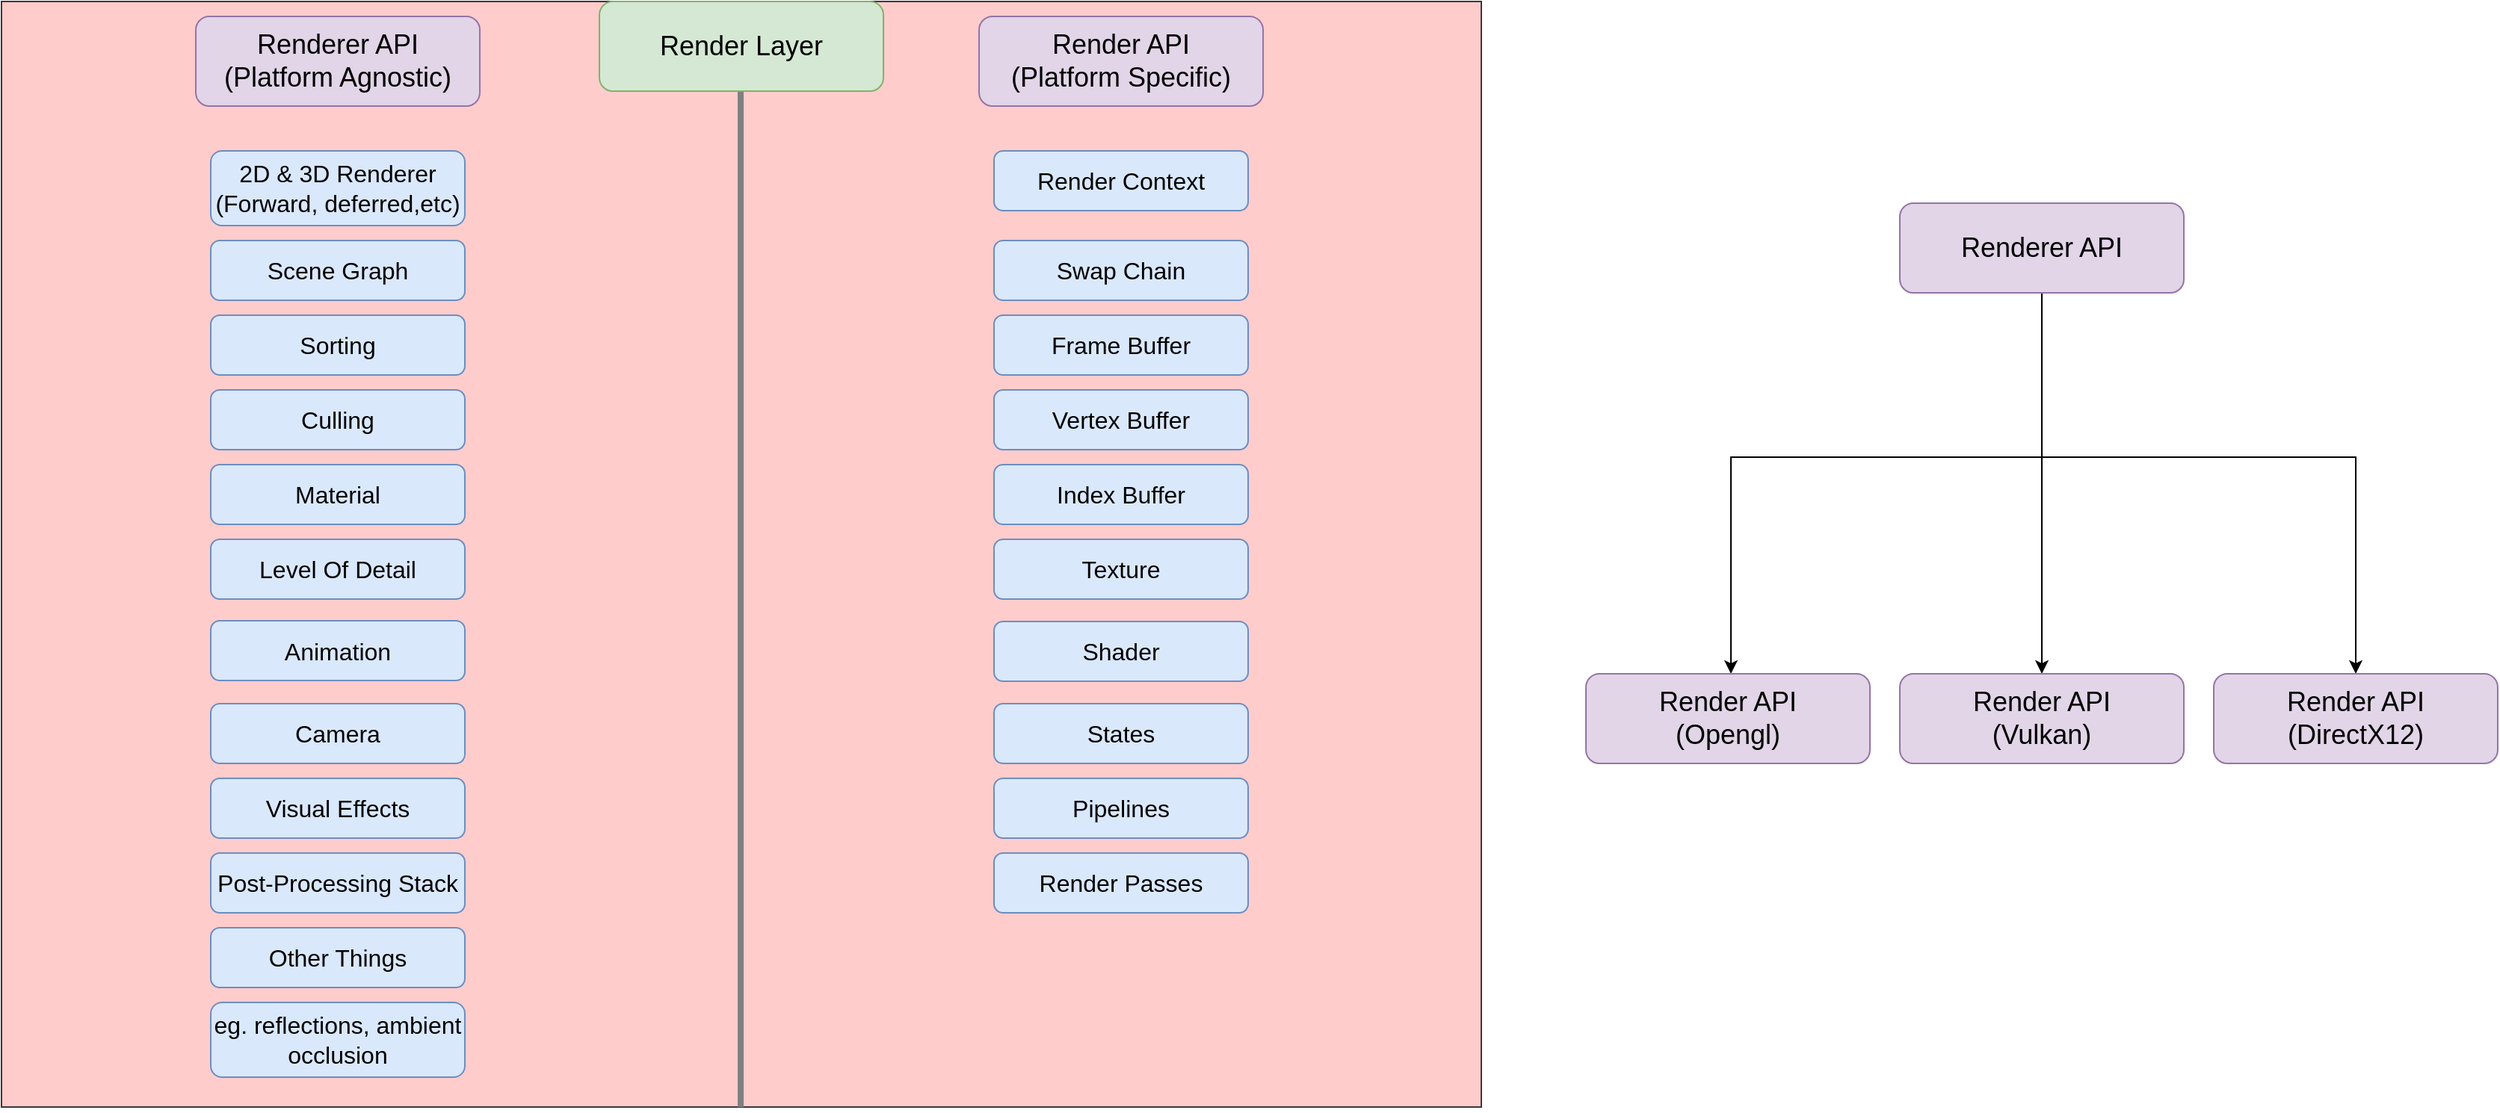 <mxfile version="24.4.0" type="device">
  <diagram name="第 1 页" id="o0zxb_RwjyUn4-6ES_J2">
    <mxGraphModel dx="2901" dy="1197" grid="1" gridSize="10" guides="1" tooltips="1" connect="1" arrows="1" fold="1" page="1" pageScale="1" pageWidth="827" pageHeight="1169" math="0" shadow="0">
      <root>
        <mxCell id="0" />
        <mxCell id="1" parent="0" />
        <mxCell id="uos3XNFHHSLJNd0kxzia-2" value="" style="rounded=0;whiteSpace=wrap;html=1;fillColor=#ffcccc;strokeColor=#36393d;" vertex="1" parent="1">
          <mxGeometry x="-420" y="130" width="990" height="740" as="geometry" />
        </mxCell>
        <mxCell id="uos3XNFHHSLJNd0kxzia-4" value="" style="endArrow=none;html=1;rounded=0;strokeWidth=4;strokeColor=#808080;" edge="1" parent="1">
          <mxGeometry width="50" height="50" relative="1" as="geometry">
            <mxPoint x="74.5" y="870" as="sourcePoint" />
            <mxPoint x="74.5" y="150" as="targetPoint" />
          </mxGeometry>
        </mxCell>
        <mxCell id="uos3XNFHHSLJNd0kxzia-3" value="Render Layer" style="rounded=1;whiteSpace=wrap;html=1;fillColor=#d5e8d4;strokeColor=#82b366;fontSize=18;" vertex="1" parent="1">
          <mxGeometry x="-20" y="130" width="190" height="60" as="geometry" />
        </mxCell>
        <mxCell id="uos3XNFHHSLJNd0kxzia-5" value="2D &amp;amp; 3D Renderer&lt;div&gt;(Forward, deferred,etc)&lt;/div&gt;" style="rounded=1;whiteSpace=wrap;html=1;fillColor=#dae8fc;strokeColor=#6c8ebf;fontSize=16;" vertex="1" parent="1">
          <mxGeometry x="-280" y="230" width="170" height="50" as="geometry" />
        </mxCell>
        <mxCell id="uos3XNFHHSLJNd0kxzia-6" value="Scene Graph" style="rounded=1;whiteSpace=wrap;html=1;fillColor=#dae8fc;strokeColor=#6c8ebf;fontSize=16;" vertex="1" parent="1">
          <mxGeometry x="-280" y="290" width="170" height="40" as="geometry" />
        </mxCell>
        <mxCell id="uos3XNFHHSLJNd0kxzia-7" value="Sorting" style="rounded=1;whiteSpace=wrap;html=1;fillColor=#dae8fc;strokeColor=#6c8ebf;fontSize=16;" vertex="1" parent="1">
          <mxGeometry x="-280" y="340" width="170" height="40" as="geometry" />
        </mxCell>
        <mxCell id="uos3XNFHHSLJNd0kxzia-8" value="Culling" style="rounded=1;whiteSpace=wrap;html=1;fillColor=#dae8fc;strokeColor=#6c8ebf;fontSize=16;" vertex="1" parent="1">
          <mxGeometry x="-280" y="390" width="170" height="40" as="geometry" />
        </mxCell>
        <mxCell id="uos3XNFHHSLJNd0kxzia-9" value="Material" style="rounded=1;whiteSpace=wrap;html=1;fillColor=#dae8fc;strokeColor=#6c8ebf;fontSize=16;" vertex="1" parent="1">
          <mxGeometry x="-280" y="440" width="170" height="40" as="geometry" />
        </mxCell>
        <mxCell id="uos3XNFHHSLJNd0kxzia-10" value="Level Of Detail" style="rounded=1;whiteSpace=wrap;html=1;fillColor=#dae8fc;strokeColor=#6c8ebf;fontSize=16;" vertex="1" parent="1">
          <mxGeometry x="-280" y="490" width="170" height="40" as="geometry" />
        </mxCell>
        <mxCell id="uos3XNFHHSLJNd0kxzia-11" value="Animation" style="rounded=1;whiteSpace=wrap;html=1;fillColor=#dae8fc;strokeColor=#6c8ebf;fontSize=16;" vertex="1" parent="1">
          <mxGeometry x="-280" y="544.5" width="170" height="40" as="geometry" />
        </mxCell>
        <mxCell id="uos3XNFHHSLJNd0kxzia-12" value="Camera" style="rounded=1;whiteSpace=wrap;html=1;fillColor=#dae8fc;strokeColor=#6c8ebf;fontSize=16;" vertex="1" parent="1">
          <mxGeometry x="-280" y="600" width="170" height="40" as="geometry" />
        </mxCell>
        <mxCell id="uos3XNFHHSLJNd0kxzia-13" value="Visual Effects" style="rounded=1;whiteSpace=wrap;html=1;fillColor=#dae8fc;strokeColor=#6c8ebf;fontSize=16;" vertex="1" parent="1">
          <mxGeometry x="-280" y="650" width="170" height="40" as="geometry" />
        </mxCell>
        <mxCell id="uos3XNFHHSLJNd0kxzia-14" value="Post-Processing Stack" style="rounded=1;whiteSpace=wrap;html=1;fillColor=#dae8fc;strokeColor=#6c8ebf;fontSize=16;" vertex="1" parent="1">
          <mxGeometry x="-280" y="700" width="170" height="40" as="geometry" />
        </mxCell>
        <mxCell id="uos3XNFHHSLJNd0kxzia-15" value="Other Things" style="rounded=1;whiteSpace=wrap;html=1;fillColor=#dae8fc;strokeColor=#6c8ebf;fontSize=16;" vertex="1" parent="1">
          <mxGeometry x="-280" y="750" width="170" height="40" as="geometry" />
        </mxCell>
        <mxCell id="uos3XNFHHSLJNd0kxzia-16" value="eg. reflections, ambient occlusion" style="rounded=1;whiteSpace=wrap;html=1;fillColor=#dae8fc;strokeColor=#6c8ebf;fontSize=16;" vertex="1" parent="1">
          <mxGeometry x="-280" y="800" width="170" height="50" as="geometry" />
        </mxCell>
        <mxCell id="uos3XNFHHSLJNd0kxzia-17" value="Render Context" style="rounded=1;whiteSpace=wrap;html=1;fillColor=#dae8fc;strokeColor=#6c8ebf;fontSize=16;" vertex="1" parent="1">
          <mxGeometry x="244" y="230" width="170" height="40" as="geometry" />
        </mxCell>
        <mxCell id="uos3XNFHHSLJNd0kxzia-18" value="Swap Chain" style="rounded=1;whiteSpace=wrap;html=1;fillColor=#dae8fc;strokeColor=#6c8ebf;fontSize=16;" vertex="1" parent="1">
          <mxGeometry x="244" y="290" width="170" height="40" as="geometry" />
        </mxCell>
        <mxCell id="uos3XNFHHSLJNd0kxzia-19" value="Frame Buffer" style="rounded=1;whiteSpace=wrap;html=1;fillColor=#dae8fc;strokeColor=#6c8ebf;fontSize=16;" vertex="1" parent="1">
          <mxGeometry x="244" y="340" width="170" height="40" as="geometry" />
        </mxCell>
        <mxCell id="uos3XNFHHSLJNd0kxzia-20" value="Vertex Buffer" style="rounded=1;whiteSpace=wrap;html=1;fillColor=#dae8fc;strokeColor=#6c8ebf;fontSize=16;" vertex="1" parent="1">
          <mxGeometry x="244" y="390" width="170" height="40" as="geometry" />
        </mxCell>
        <mxCell id="uos3XNFHHSLJNd0kxzia-21" value="Index Buffer" style="rounded=1;whiteSpace=wrap;html=1;fillColor=#dae8fc;strokeColor=#6c8ebf;fontSize=16;" vertex="1" parent="1">
          <mxGeometry x="244" y="440" width="170" height="40" as="geometry" />
        </mxCell>
        <mxCell id="uos3XNFHHSLJNd0kxzia-22" value="Texture" style="rounded=1;whiteSpace=wrap;html=1;fillColor=#dae8fc;strokeColor=#6c8ebf;fontSize=16;" vertex="1" parent="1">
          <mxGeometry x="244" y="490" width="170" height="40" as="geometry" />
        </mxCell>
        <mxCell id="uos3XNFHHSLJNd0kxzia-23" value="Shader" style="rounded=1;whiteSpace=wrap;html=1;fillColor=#dae8fc;strokeColor=#6c8ebf;fontSize=16;" vertex="1" parent="1">
          <mxGeometry x="244" y="545" width="170" height="40" as="geometry" />
        </mxCell>
        <mxCell id="uos3XNFHHSLJNd0kxzia-24" value="States" style="rounded=1;whiteSpace=wrap;html=1;fillColor=#dae8fc;strokeColor=#6c8ebf;fontSize=16;" vertex="1" parent="1">
          <mxGeometry x="244" y="600" width="170" height="40" as="geometry" />
        </mxCell>
        <mxCell id="uos3XNFHHSLJNd0kxzia-25" value="Pipelines" style="rounded=1;whiteSpace=wrap;html=1;fillColor=#dae8fc;strokeColor=#6c8ebf;fontSize=16;" vertex="1" parent="1">
          <mxGeometry x="244" y="650" width="170" height="40" as="geometry" />
        </mxCell>
        <mxCell id="uos3XNFHHSLJNd0kxzia-26" value="Render Passes" style="rounded=1;whiteSpace=wrap;html=1;fillColor=#dae8fc;strokeColor=#6c8ebf;fontSize=16;" vertex="1" parent="1">
          <mxGeometry x="244" y="700" width="170" height="40" as="geometry" />
        </mxCell>
        <mxCell id="uos3XNFHHSLJNd0kxzia-27" value="Render API&lt;div&gt;(Platform Specific)&lt;/div&gt;" style="rounded=1;whiteSpace=wrap;html=1;fillColor=#e1d5e7;strokeColor=#9673a6;fontSize=18;" vertex="1" parent="1">
          <mxGeometry x="234" y="140" width="190" height="60" as="geometry" />
        </mxCell>
        <mxCell id="uos3XNFHHSLJNd0kxzia-28" value="Renderer API&lt;div&gt;(Platform Agnostic)&lt;/div&gt;" style="rounded=1;whiteSpace=wrap;html=1;fillColor=#e1d5e7;strokeColor=#9673a6;fontSize=18;" vertex="1" parent="1">
          <mxGeometry x="-290" y="140" width="190" height="60" as="geometry" />
        </mxCell>
        <mxCell id="uos3XNFHHSLJNd0kxzia-32" value="" style="edgeStyle=orthogonalEdgeStyle;rounded=0;orthogonalLoop=1;jettySize=auto;html=1;" edge="1" parent="1" source="uos3XNFHHSLJNd0kxzia-30">
          <mxGeometry relative="1" as="geometry">
            <mxPoint x="737" y="580" as="targetPoint" />
            <Array as="points">
              <mxPoint x="945" y="435" />
              <mxPoint x="737" y="435" />
            </Array>
          </mxGeometry>
        </mxCell>
        <mxCell id="uos3XNFHHSLJNd0kxzia-36" style="edgeStyle=orthogonalEdgeStyle;rounded=0;orthogonalLoop=1;jettySize=auto;html=1;entryX=0.5;entryY=0;entryDx=0;entryDy=0;" edge="1" parent="1" source="uos3XNFHHSLJNd0kxzia-30" target="uos3XNFHHSLJNd0kxzia-34">
          <mxGeometry relative="1" as="geometry" />
        </mxCell>
        <mxCell id="uos3XNFHHSLJNd0kxzia-37" style="edgeStyle=orthogonalEdgeStyle;rounded=0;orthogonalLoop=1;jettySize=auto;html=1;" edge="1" parent="1" source="uos3XNFHHSLJNd0kxzia-30" target="uos3XNFHHSLJNd0kxzia-35">
          <mxGeometry relative="1" as="geometry">
            <Array as="points">
              <mxPoint x="945" y="435" />
              <mxPoint x="1155" y="435" />
            </Array>
          </mxGeometry>
        </mxCell>
        <mxCell id="uos3XNFHHSLJNd0kxzia-30" value="Renderer API" style="rounded=1;whiteSpace=wrap;html=1;fillColor=#e1d5e7;strokeColor=#9673a6;fontSize=18;align=center;" vertex="1" parent="1">
          <mxGeometry x="850" y="265" width="190" height="60" as="geometry" />
        </mxCell>
        <mxCell id="uos3XNFHHSLJNd0kxzia-33" value="Render API&lt;div&gt;(Opengl)&lt;/div&gt;" style="rounded=1;whiteSpace=wrap;html=1;fillColor=#e1d5e7;strokeColor=#9673a6;fontSize=18;" vertex="1" parent="1">
          <mxGeometry x="640" y="580" width="190" height="60" as="geometry" />
        </mxCell>
        <mxCell id="uos3XNFHHSLJNd0kxzia-34" value="Render API&lt;div&gt;(Vulkan)&lt;/div&gt;" style="rounded=1;whiteSpace=wrap;html=1;fillColor=#e1d5e7;strokeColor=#9673a6;fontSize=18;" vertex="1" parent="1">
          <mxGeometry x="850" y="580" width="190" height="60" as="geometry" />
        </mxCell>
        <mxCell id="uos3XNFHHSLJNd0kxzia-35" value="Render API&lt;div&gt;(DirectX12)&lt;/div&gt;" style="rounded=1;whiteSpace=wrap;html=1;fillColor=#e1d5e7;strokeColor=#9673a6;fontSize=18;" vertex="1" parent="1">
          <mxGeometry x="1060" y="580" width="190" height="60" as="geometry" />
        </mxCell>
      </root>
    </mxGraphModel>
  </diagram>
</mxfile>
